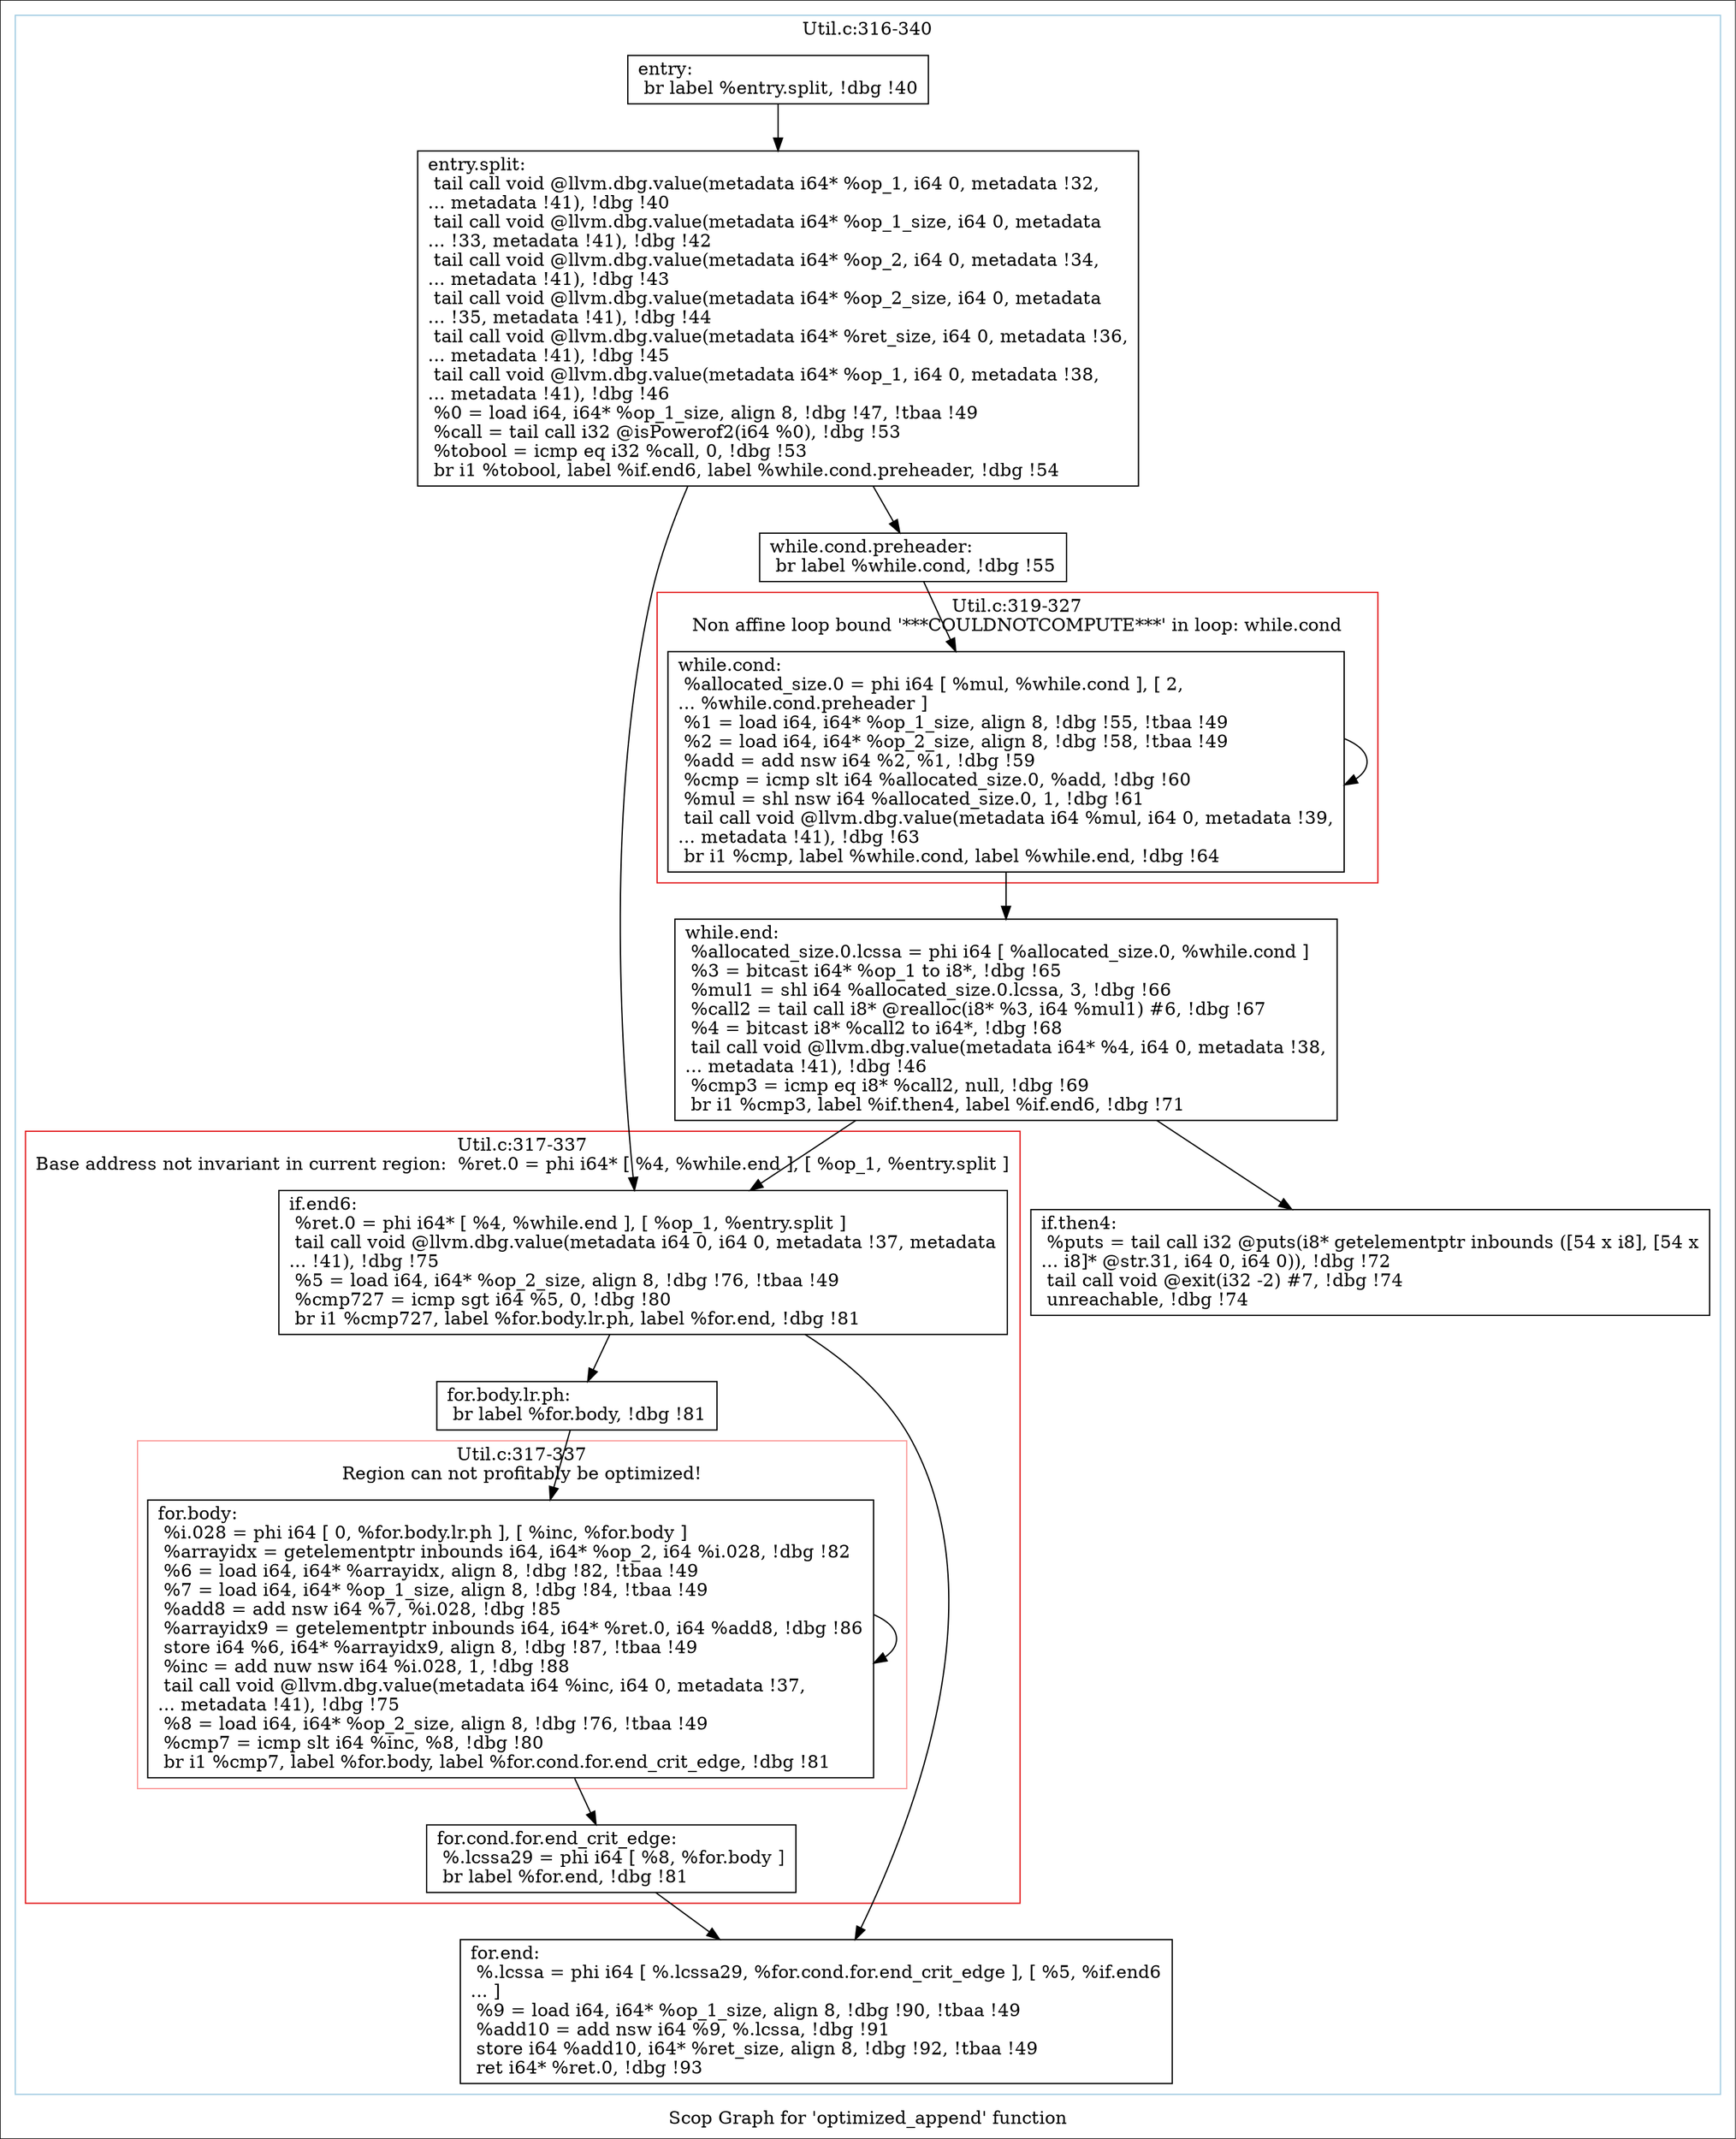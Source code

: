digraph "Scop Graph for 'optimized_append' function" {
	label="Scop Graph for 'optimized_append' function";

	Node0x9cfa500 [shape=record,label="{entry:\l  br label %entry.split, !dbg !40\l}"];
	Node0x9cfa500 -> Node0x9dc4820;
	Node0x9dc4820 [shape=record,label="{entry.split:                                      \l  tail call void @llvm.dbg.value(metadata i64* %op_1, i64 0, metadata !32,\l... metadata !41), !dbg !40\l  tail call void @llvm.dbg.value(metadata i64* %op_1_size, i64 0, metadata\l... !33, metadata !41), !dbg !42\l  tail call void @llvm.dbg.value(metadata i64* %op_2, i64 0, metadata !34,\l... metadata !41), !dbg !43\l  tail call void @llvm.dbg.value(metadata i64* %op_2_size, i64 0, metadata\l... !35, metadata !41), !dbg !44\l  tail call void @llvm.dbg.value(metadata i64* %ret_size, i64 0, metadata !36,\l... metadata !41), !dbg !45\l  tail call void @llvm.dbg.value(metadata i64* %op_1, i64 0, metadata !38,\l... metadata !41), !dbg !46\l  %0 = load i64, i64* %op_1_size, align 8, !dbg !47, !tbaa !49\l  %call = tail call i32 @isPowerof2(i64 %0), !dbg !53\l  %tobool = icmp eq i32 %call, 0, !dbg !53\l  br i1 %tobool, label %if.end6, label %while.cond.preheader, !dbg !54\l}"];
	Node0x9dc4820 -> Node0x9d0ba40;
	Node0x9dc4820 -> Node0x9caab50;
	Node0x9d0ba40 [shape=record,label="{if.end6:                                          \l  %ret.0 = phi i64* [ %4, %while.end ], [ %op_1, %entry.split ]\l  tail call void @llvm.dbg.value(metadata i64 0, i64 0, metadata !37, metadata\l... !41), !dbg !75\l  %5 = load i64, i64* %op_2_size, align 8, !dbg !76, !tbaa !49\l  %cmp727 = icmp sgt i64 %5, 0, !dbg !80\l  br i1 %cmp727, label %for.body.lr.ph, label %for.end, !dbg !81\l}"];
	Node0x9d0ba40 -> Node0x9ccdd80;
	Node0x9d0ba40 -> Node0x9daa660;
	Node0x9ccdd80 [shape=record,label="{for.body.lr.ph:                                   \l  br label %for.body, !dbg !81\l}"];
	Node0x9ccdd80 -> Node0x9d0de40;
	Node0x9d0de40 [shape=record,label="{for.body:                                         \l  %i.028 = phi i64 [ 0, %for.body.lr.ph ], [ %inc, %for.body ]\l  %arrayidx = getelementptr inbounds i64, i64* %op_2, i64 %i.028, !dbg !82\l  %6 = load i64, i64* %arrayidx, align 8, !dbg !82, !tbaa !49\l  %7 = load i64, i64* %op_1_size, align 8, !dbg !84, !tbaa !49\l  %add8 = add nsw i64 %7, %i.028, !dbg !85\l  %arrayidx9 = getelementptr inbounds i64, i64* %ret.0, i64 %add8, !dbg !86\l  store i64 %6, i64* %arrayidx9, align 8, !dbg !87, !tbaa !49\l  %inc = add nuw nsw i64 %i.028, 1, !dbg !88\l  tail call void @llvm.dbg.value(metadata i64 %inc, i64 0, metadata !37,\l... metadata !41), !dbg !75\l  %8 = load i64, i64* %op_2_size, align 8, !dbg !76, !tbaa !49\l  %cmp7 = icmp slt i64 %inc, %8, !dbg !80\l  br i1 %cmp7, label %for.body, label %for.cond.for.end_crit_edge, !dbg !81\l}"];
	Node0x9d0de40 -> Node0x9d0de40[constraint=false];
	Node0x9d0de40 -> Node0x9cfbd80;
	Node0x9cfbd80 [shape=record,label="{for.cond.for.end_crit_edge:                       \l  %.lcssa29 = phi i64 [ %8, %for.body ]\l  br label %for.end, !dbg !81\l}"];
	Node0x9cfbd80 -> Node0x9daa660;
	Node0x9daa660 [shape=record,label="{for.end:                                          \l  %.lcssa = phi i64 [ %.lcssa29, %for.cond.for.end_crit_edge ], [ %5, %if.end6\l... ]\l  %9 = load i64, i64* %op_1_size, align 8, !dbg !90, !tbaa !49\l  %add10 = add nsw i64 %9, %.lcssa, !dbg !91\l  store i64 %add10, i64* %ret_size, align 8, !dbg !92, !tbaa !49\l  ret i64* %ret.0, !dbg !93\l}"];
	Node0x9caab50 [shape=record,label="{while.cond.preheader:                             \l  br label %while.cond, !dbg !55\l}"];
	Node0x9caab50 -> Node0x9cdb6e0;
	Node0x9cdb6e0 [shape=record,label="{while.cond:                                       \l  %allocated_size.0 = phi i64 [ %mul, %while.cond ], [ 2,\l... %while.cond.preheader ]\l  %1 = load i64, i64* %op_1_size, align 8, !dbg !55, !tbaa !49\l  %2 = load i64, i64* %op_2_size, align 8, !dbg !58, !tbaa !49\l  %add = add nsw i64 %2, %1, !dbg !59\l  %cmp = icmp slt i64 %allocated_size.0, %add, !dbg !60\l  %mul = shl nsw i64 %allocated_size.0, 1, !dbg !61\l  tail call void @llvm.dbg.value(metadata i64 %mul, i64 0, metadata !39,\l... metadata !41), !dbg !63\l  br i1 %cmp, label %while.cond, label %while.end, !dbg !64\l}"];
	Node0x9cdb6e0 -> Node0x9cdb6e0[constraint=false];
	Node0x9cdb6e0 -> Node0x9d0e830;
	Node0x9d0e830 [shape=record,label="{while.end:                                        \l  %allocated_size.0.lcssa = phi i64 [ %allocated_size.0, %while.cond ]\l  %3 = bitcast i64* %op_1 to i8*, !dbg !65\l  %mul1 = shl i64 %allocated_size.0.lcssa, 3, !dbg !66\l  %call2 = tail call i8* @realloc(i8* %3, i64 %mul1) #6, !dbg !67\l  %4 = bitcast i8* %call2 to i64*, !dbg !68\l  tail call void @llvm.dbg.value(metadata i64* %4, i64 0, metadata !38,\l... metadata !41), !dbg !46\l  %cmp3 = icmp eq i8* %call2, null, !dbg !69\l  br i1 %cmp3, label %if.then4, label %if.end6, !dbg !71\l}"];
	Node0x9d0e830 -> Node0x9cdbb70;
	Node0x9d0e830 -> Node0x9d0ba40;
	Node0x9cdbb70 [shape=record,label="{if.then4:                                         \l  %puts = tail call i32 @puts(i8* getelementptr inbounds ([54 x i8], [54 x\l... i8]* @str.31, i64 0, i64 0)), !dbg !72\l  tail call void @exit(i32 -2) #7, !dbg !74\l  unreachable, !dbg !74\l}"];
	colorscheme = "paired12"
        subgraph cluster_0x9cf7480 {
          label = "Util.c:316-340
";
          style = solid;
          color = 1
          subgraph cluster_0x9cf3210 {
            label = "Util.c:317-337
Base address not invariant in current region:  %ret.0 = phi i64* [ %4, %while.end ], [ %op_1, %entry.split ]";
            style = solid;
            color = 6
            subgraph cluster_0x9cf7500 {
              label = "Util.c:317-337
Region can not profitably be optimized!";
              style = solid;
              color = 5
              Node0x9d0de40;
            }
            Node0x9d0ba40;
            Node0x9ccdd80;
            Node0x9cfbd80;
          }
          subgraph cluster_0x9cfca00 {
            label = "Util.c:319-327
Non affine loop bound '***COULDNOTCOMPUTE***' in loop: while.cond";
            style = solid;
            color = 6
            Node0x9cdb6e0;
          }
          Node0x9cfa500;
          Node0x9dc4820;
          Node0x9daa660;
          Node0x9caab50;
          Node0x9d0e830;
          Node0x9cdbb70;
        }
}
